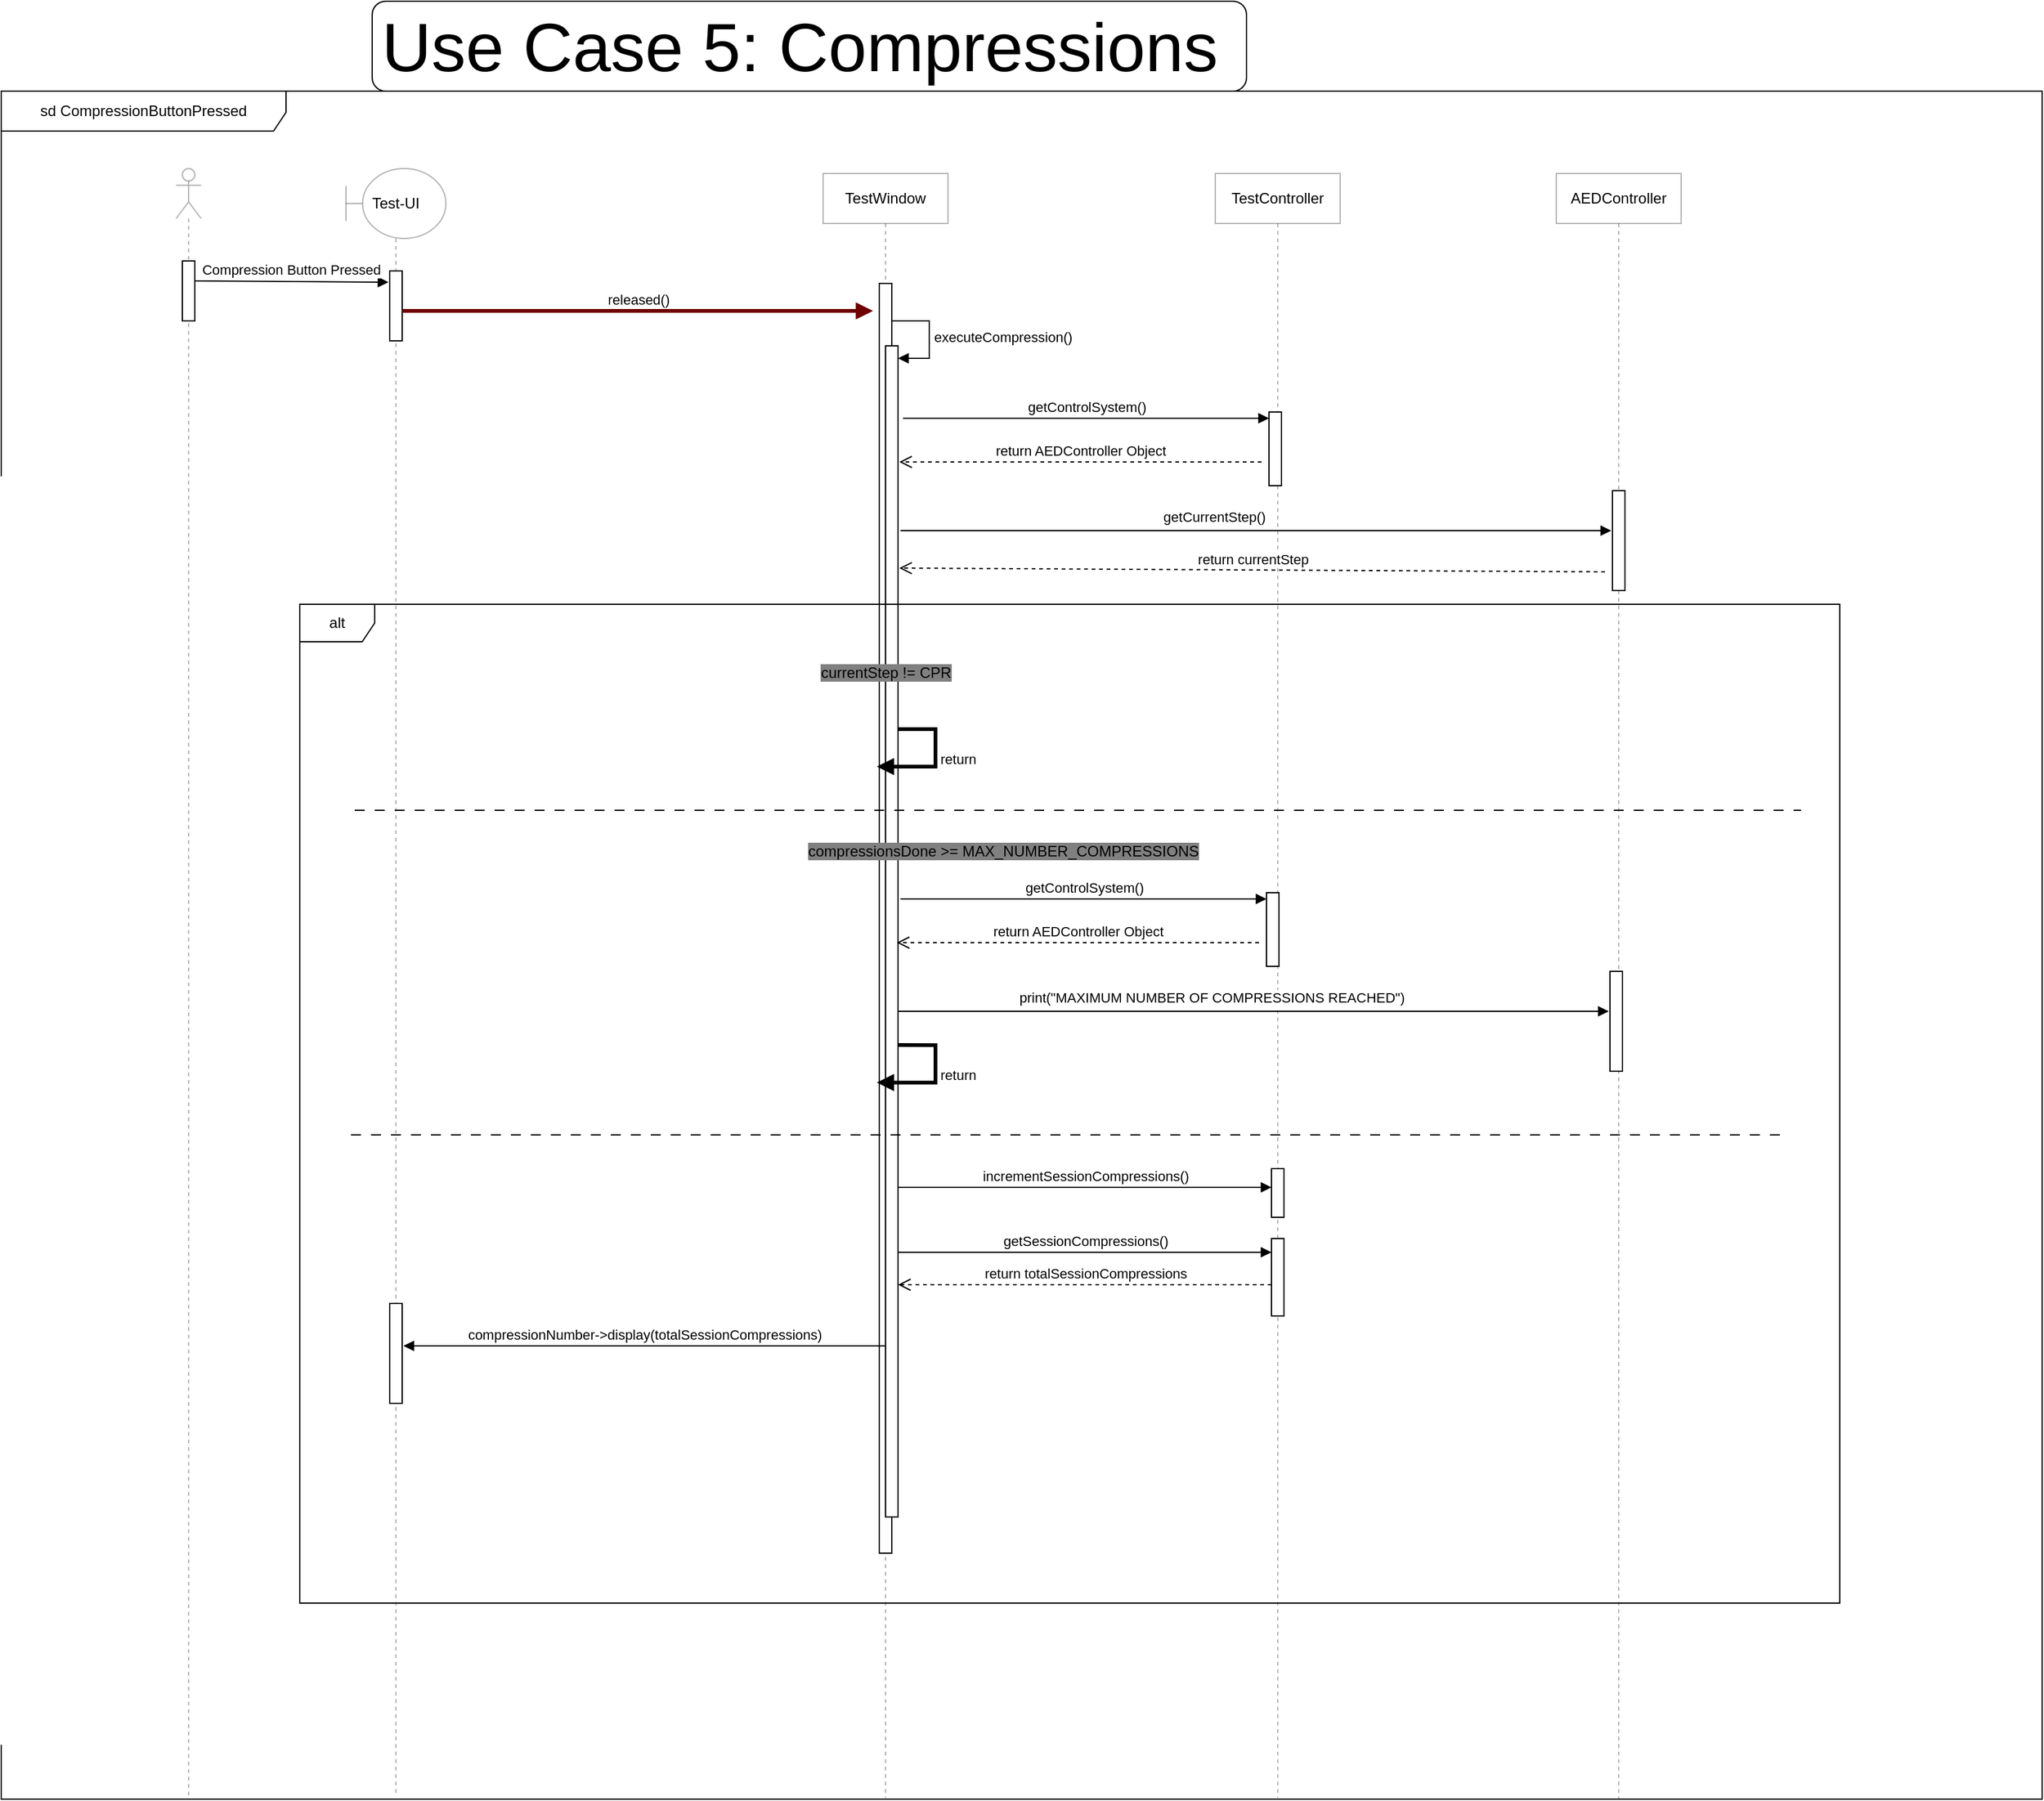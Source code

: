 <mxfile version="22.1.2" type="device">
  <diagram name="Page-1" id="gR8wLcagd-KG0n7rOOvR">
    <mxGraphModel dx="-2619" dy="-1192" grid="0" gridSize="10" guides="1" tooltips="1" connect="1" arrows="1" fold="1" page="0" pageScale="1" pageWidth="1100" pageHeight="850" math="0" shadow="0">
      <root>
        <mxCell id="0" />
        <mxCell id="1" parent="0" />
        <mxCell id="iopelBDr--RElrH_dYT2-1" value="" style="shape=umlLifeline;perimeter=lifelinePerimeter;whiteSpace=wrap;html=1;container=1;dropTarget=0;collapsible=0;recursiveResize=0;outlineConnect=0;portConstraint=eastwest;newEdgeStyle={&quot;curved&quot;:0,&quot;rounded&quot;:0};participant=umlActor;opacity=30;" vertex="1" parent="1">
          <mxGeometry x="4298" y="2385" width="20" height="1304" as="geometry" />
        </mxCell>
        <mxCell id="iopelBDr--RElrH_dYT2-2" value="" style="html=1;points=[[0,0,0,0,5],[0,1,0,0,-5],[1,0,0,0,5],[1,1,0,0,-5]];perimeter=orthogonalPerimeter;outlineConnect=0;targetShapes=umlLifeline;portConstraint=eastwest;newEdgeStyle={&quot;curved&quot;:0,&quot;rounded&quot;:0};" vertex="1" parent="iopelBDr--RElrH_dYT2-1">
          <mxGeometry x="5" y="74" width="10" height="48" as="geometry" />
        </mxCell>
        <mxCell id="iopelBDr--RElrH_dYT2-3" value="TestWindow" style="shape=umlLifeline;perimeter=lifelinePerimeter;whiteSpace=wrap;html=1;container=1;dropTarget=0;collapsible=0;recursiveResize=0;outlineConnect=0;portConstraint=eastwest;newEdgeStyle={&quot;curved&quot;:0,&quot;rounded&quot;:0};opacity=30;" vertex="1" parent="1">
          <mxGeometry x="4816" y="2389" width="100" height="1301" as="geometry" />
        </mxCell>
        <mxCell id="iopelBDr--RElrH_dYT2-4" value="" style="html=1;points=[[0,0,0,0,5],[0,1,0,0,-5],[1,0,0,0,5],[1,1,0,0,-5]];perimeter=orthogonalPerimeter;outlineConnect=0;targetShapes=umlLifeline;portConstraint=eastwest;newEdgeStyle={&quot;curved&quot;:0,&quot;rounded&quot;:0};" vertex="1" parent="iopelBDr--RElrH_dYT2-3">
          <mxGeometry x="45" y="88" width="10" height="1017" as="geometry" />
        </mxCell>
        <mxCell id="iopelBDr--RElrH_dYT2-5" value="" style="html=1;points=[[0,0,0,0,5],[0,1,0,0,-5],[1,0,0,0,5],[1,1,0,0,-5]];perimeter=orthogonalPerimeter;outlineConnect=0;targetShapes=umlLifeline;portConstraint=eastwest;newEdgeStyle={&quot;curved&quot;:0,&quot;rounded&quot;:0};" vertex="1" parent="iopelBDr--RElrH_dYT2-3">
          <mxGeometry x="50" y="138" width="10" height="938" as="geometry" />
        </mxCell>
        <mxCell id="iopelBDr--RElrH_dYT2-6" value="executeCompression()" style="html=1;align=left;spacingLeft=2;endArrow=block;rounded=0;edgeStyle=orthogonalEdgeStyle;curved=0;rounded=0;" edge="1" parent="iopelBDr--RElrH_dYT2-3" target="iopelBDr--RElrH_dYT2-5">
          <mxGeometry relative="1" as="geometry">
            <mxPoint x="55" y="118" as="sourcePoint" />
            <Array as="points">
              <mxPoint x="85" y="148" />
            </Array>
          </mxGeometry>
        </mxCell>
        <mxCell id="iopelBDr--RElrH_dYT2-7" value="Test-UI" style="shape=umlLifeline;perimeter=lifelinePerimeter;whiteSpace=wrap;html=1;container=1;dropTarget=0;collapsible=0;recursiveResize=0;outlineConnect=0;portConstraint=eastwest;newEdgeStyle={&quot;curved&quot;:0,&quot;rounded&quot;:0};participant=umlBoundary;size=56;opacity=30;" vertex="1" parent="1">
          <mxGeometry x="4434" y="2385" width="80" height="1304" as="geometry" />
        </mxCell>
        <mxCell id="iopelBDr--RElrH_dYT2-8" value="" style="html=1;points=[[0,0,0,0,5],[0,1,0,0,-5],[1,0,0,0,5],[1,1,0,0,-5]];perimeter=orthogonalPerimeter;outlineConnect=0;targetShapes=umlLifeline;portConstraint=eastwest;newEdgeStyle={&quot;curved&quot;:0,&quot;rounded&quot;:0};" vertex="1" parent="iopelBDr--RElrH_dYT2-7">
          <mxGeometry x="35" y="82" width="10" height="56" as="geometry" />
        </mxCell>
        <mxCell id="iopelBDr--RElrH_dYT2-9" value="" style="html=1;points=[[0,0,0,0,5],[0,1,0,0,-5],[1,0,0,0,5],[1,1,0,0,-5]];perimeter=orthogonalPerimeter;outlineConnect=0;targetShapes=umlLifeline;portConstraint=eastwest;newEdgeStyle={&quot;curved&quot;:0,&quot;rounded&quot;:0};" vertex="1" parent="iopelBDr--RElrH_dYT2-7">
          <mxGeometry x="35" y="909" width="10" height="80" as="geometry" />
        </mxCell>
        <mxCell id="iopelBDr--RElrH_dYT2-10" value="Compression Button Pressed" style="html=1;verticalAlign=bottom;endArrow=block;curved=0;rounded=0;" edge="1" parent="1">
          <mxGeometry width="80" relative="1" as="geometry">
            <mxPoint x="4313" y="2475" as="sourcePoint" />
            <mxPoint x="4468" y="2476" as="targetPoint" />
          </mxGeometry>
        </mxCell>
        <mxCell id="iopelBDr--RElrH_dYT2-11" value="released()" style="html=1;verticalAlign=bottom;endArrow=block;curved=0;rounded=0;fillColor=#a20025;strokeColor=#6F0000;strokeWidth=3;" edge="1" parent="1" source="iopelBDr--RElrH_dYT2-8">
          <mxGeometry width="80" relative="1" as="geometry">
            <mxPoint x="4683" y="2496" as="sourcePoint" />
            <mxPoint x="4856" y="2499" as="targetPoint" />
          </mxGeometry>
        </mxCell>
        <mxCell id="iopelBDr--RElrH_dYT2-12" value="TestController" style="shape=umlLifeline;perimeter=lifelinePerimeter;whiteSpace=wrap;html=1;container=1;dropTarget=0;collapsible=0;recursiveResize=0;outlineConnect=0;portConstraint=eastwest;newEdgeStyle={&quot;curved&quot;:0,&quot;rounded&quot;:0};opacity=30;" vertex="1" parent="1">
          <mxGeometry x="5130" y="2389" width="100" height="1301" as="geometry" />
        </mxCell>
        <mxCell id="iopelBDr--RElrH_dYT2-13" value="" style="html=1;points=[[0,0,0,0,5],[0,1,0,0,-5],[1,0,0,0,5],[1,1,0,0,-5]];perimeter=orthogonalPerimeter;outlineConnect=0;targetShapes=umlLifeline;portConstraint=eastwest;newEdgeStyle={&quot;curved&quot;:0,&quot;rounded&quot;:0};" vertex="1" parent="iopelBDr--RElrH_dYT2-12">
          <mxGeometry x="43" y="191" width="10" height="59" as="geometry" />
        </mxCell>
        <mxCell id="iopelBDr--RElrH_dYT2-14" value="AEDController" style="shape=umlLifeline;perimeter=lifelinePerimeter;whiteSpace=wrap;html=1;container=1;dropTarget=0;collapsible=0;recursiveResize=0;outlineConnect=0;portConstraint=eastwest;newEdgeStyle={&quot;curved&quot;:0,&quot;rounded&quot;:0};opacity=30;" vertex="1" parent="1">
          <mxGeometry x="5403" y="2389" width="100" height="1302" as="geometry" />
        </mxCell>
        <mxCell id="iopelBDr--RElrH_dYT2-15" value="" style="html=1;points=[[0,0,0,0,5],[0,1,0,0,-5],[1,0,0,0,5],[1,1,0,0,-5]];perimeter=orthogonalPerimeter;outlineConnect=0;targetShapes=umlLifeline;portConstraint=eastwest;newEdgeStyle={&quot;curved&quot;:0,&quot;rounded&quot;:0};" vertex="1" parent="iopelBDr--RElrH_dYT2-14">
          <mxGeometry x="45" y="254" width="10" height="80" as="geometry" />
        </mxCell>
        <mxCell id="iopelBDr--RElrH_dYT2-16" value="getControlSystem()" style="html=1;verticalAlign=bottom;endArrow=block;curved=0;rounded=0;entryX=0;entryY=0;entryDx=0;entryDy=5;" edge="1" parent="1" target="iopelBDr--RElrH_dYT2-13">
          <mxGeometry relative="1" as="geometry">
            <mxPoint x="4880" y="2585" as="sourcePoint" />
          </mxGeometry>
        </mxCell>
        <mxCell id="iopelBDr--RElrH_dYT2-17" value="return AEDController Object" style="html=1;verticalAlign=bottom;endArrow=open;dashed=1;endSize=8;curved=0;rounded=0;" edge="1" parent="1">
          <mxGeometry relative="1" as="geometry">
            <mxPoint x="4877" y="2620" as="targetPoint" />
            <mxPoint x="5167" y="2620" as="sourcePoint" />
            <Array as="points">
              <mxPoint x="5114" y="2620" />
            </Array>
          </mxGeometry>
        </mxCell>
        <mxCell id="iopelBDr--RElrH_dYT2-18" value="getCurrentStep()" style="html=1;verticalAlign=bottom;endArrow=block;curved=0;rounded=0;" edge="1" parent="1">
          <mxGeometry x="-0.119" y="2" width="80" relative="1" as="geometry">
            <mxPoint x="4878" y="2675" as="sourcePoint" />
            <mxPoint x="5447" y="2675" as="targetPoint" />
            <mxPoint as="offset" />
          </mxGeometry>
        </mxCell>
        <mxCell id="iopelBDr--RElrH_dYT2-19" value="return currentStep" style="html=1;verticalAlign=bottom;endArrow=open;dashed=1;endSize=8;curved=0;rounded=0;" edge="1" parent="1">
          <mxGeometry relative="1" as="geometry">
            <mxPoint x="5442" y="2708" as="sourcePoint" />
            <mxPoint x="4877" y="2705" as="targetPoint" />
          </mxGeometry>
        </mxCell>
        <mxCell id="iopelBDr--RElrH_dYT2-20" value="alt" style="shape=umlFrame;whiteSpace=wrap;html=1;pointerEvents=0;" vertex="1" parent="1">
          <mxGeometry x="4397" y="2734" width="1233" height="800" as="geometry" />
        </mxCell>
        <mxCell id="iopelBDr--RElrH_dYT2-21" value="&lt;span style=&quot;background-color: rgb(128, 128, 128);&quot;&gt;currentStep != CPR&lt;/span&gt;" style="text;html=1;align=center;verticalAlign=middle;resizable=0;points=[];autosize=1;strokeColor=none;fillColor=none;" vertex="1" parent="1">
          <mxGeometry x="4805" y="2776" width="122" height="26" as="geometry" />
        </mxCell>
        <mxCell id="iopelBDr--RElrH_dYT2-22" value="return" style="html=1;align=left;spacingLeft=2;endArrow=block;rounded=0;edgeStyle=orthogonalEdgeStyle;curved=0;rounded=0;strokeWidth=3;" edge="1" parent="1">
          <mxGeometry relative="1" as="geometry">
            <mxPoint x="4876" y="2834" as="sourcePoint" />
            <Array as="points">
              <mxPoint x="4906" y="2834" />
              <mxPoint x="4906" y="2864" />
            </Array>
            <mxPoint x="4859" y="2864" as="targetPoint" />
          </mxGeometry>
        </mxCell>
        <mxCell id="iopelBDr--RElrH_dYT2-23" value="&lt;span style=&quot;background-color: rgb(128, 128, 128);&quot;&gt;compressionsDone &amp;gt;= MAX_NUMBER_COMPRESSIONS&lt;/span&gt;" style="text;html=1;align=center;verticalAlign=middle;resizable=0;points=[];autosize=1;strokeColor=none;fillColor=none;" vertex="1" parent="1">
          <mxGeometry x="4794" y="2918.5" width="331" height="26" as="geometry" />
        </mxCell>
        <mxCell id="iopelBDr--RElrH_dYT2-24" value="" style="html=1;points=[[0,0,0,0,5],[0,1,0,0,-5],[1,0,0,0,5],[1,1,0,0,-5]];perimeter=orthogonalPerimeter;outlineConnect=0;targetShapes=umlLifeline;portConstraint=eastwest;newEdgeStyle={&quot;curved&quot;:0,&quot;rounded&quot;:0};" vertex="1" parent="1">
          <mxGeometry x="5171" y="2965" width="10" height="59" as="geometry" />
        </mxCell>
        <mxCell id="iopelBDr--RElrH_dYT2-25" value="" style="html=1;points=[[0,0,0,0,5],[0,1,0,0,-5],[1,0,0,0,5],[1,1,0,0,-5]];perimeter=orthogonalPerimeter;outlineConnect=0;targetShapes=umlLifeline;portConstraint=eastwest;newEdgeStyle={&quot;curved&quot;:0,&quot;rounded&quot;:0};" vertex="1" parent="1">
          <mxGeometry x="5446" y="3028" width="10" height="80" as="geometry" />
        </mxCell>
        <mxCell id="iopelBDr--RElrH_dYT2-26" value="getControlSystem()" style="html=1;verticalAlign=bottom;endArrow=block;curved=0;rounded=0;entryX=0;entryY=0;entryDx=0;entryDy=5;" edge="1" parent="1" target="iopelBDr--RElrH_dYT2-24">
          <mxGeometry relative="1" as="geometry">
            <mxPoint x="4878" y="2970" as="sourcePoint" />
          </mxGeometry>
        </mxCell>
        <mxCell id="iopelBDr--RElrH_dYT2-27" value="return AEDController Object" style="html=1;verticalAlign=bottom;endArrow=open;dashed=1;endSize=8;curved=0;rounded=0;" edge="1" parent="1">
          <mxGeometry relative="1" as="geometry">
            <mxPoint x="4875" y="3005" as="targetPoint" />
            <mxPoint x="5165" y="3005" as="sourcePoint" />
            <Array as="points">
              <mxPoint x="5112" y="3005" />
            </Array>
          </mxGeometry>
        </mxCell>
        <mxCell id="iopelBDr--RElrH_dYT2-28" value="print(&quot;MAXIMUM NUMBER OF COMPRESSIONS REACHED&quot;)" style="html=1;verticalAlign=bottom;endArrow=block;curved=0;rounded=0;" edge="1" parent="1">
          <mxGeometry x="-0.119" y="2" width="80" relative="1" as="geometry">
            <mxPoint x="4876" y="3060" as="sourcePoint" />
            <mxPoint x="5445" y="3060" as="targetPoint" />
            <mxPoint as="offset" />
          </mxGeometry>
        </mxCell>
        <mxCell id="iopelBDr--RElrH_dYT2-29" value="return" style="html=1;align=left;spacingLeft=2;endArrow=block;rounded=0;edgeStyle=orthogonalEdgeStyle;curved=0;rounded=0;strokeWidth=3;" edge="1" parent="1">
          <mxGeometry relative="1" as="geometry">
            <mxPoint x="4876" y="3087.05" as="sourcePoint" />
            <Array as="points">
              <mxPoint x="4906" y="3087.05" />
              <mxPoint x="4906" y="3117.05" />
            </Array>
            <mxPoint x="4859" y="3117.05" as="targetPoint" />
          </mxGeometry>
        </mxCell>
        <mxCell id="iopelBDr--RElrH_dYT2-30" value="" style="line;strokeWidth=1;fillColor=none;align=left;verticalAlign=middle;spacingTop=-1;spacingLeft=3;spacingRight=3;rotatable=0;labelPosition=right;points=[];portConstraint=eastwest;strokeColor=inherit;dashed=1;dashPattern=8 8;" vertex="1" parent="1">
          <mxGeometry x="4441" y="2895" width="1158" height="8" as="geometry" />
        </mxCell>
        <mxCell id="iopelBDr--RElrH_dYT2-31" value="" style="line;strokeWidth=1;fillColor=none;align=left;verticalAlign=middle;spacingTop=-1;spacingLeft=3;spacingRight=3;rotatable=0;labelPosition=right;points=[];portConstraint=eastwest;strokeColor=inherit;dashed=1;dashPattern=8 8;" vertex="1" parent="1">
          <mxGeometry x="4438" y="3155" width="1145" height="8" as="geometry" />
        </mxCell>
        <mxCell id="iopelBDr--RElrH_dYT2-32" value="" style="html=1;points=[[0,0,0,0,5],[0,1,0,0,-5],[1,0,0,0,5],[1,1,0,0,-5]];perimeter=orthogonalPerimeter;outlineConnect=0;targetShapes=umlLifeline;portConstraint=eastwest;newEdgeStyle={&quot;curved&quot;:0,&quot;rounded&quot;:0};" vertex="1" parent="1">
          <mxGeometry x="5175" y="3186" width="10" height="39" as="geometry" />
        </mxCell>
        <mxCell id="iopelBDr--RElrH_dYT2-33" value="incrementSessionCompressions()" style="html=1;verticalAlign=bottom;endArrow=block;curved=0;rounded=0;" edge="1" parent="1">
          <mxGeometry width="80" relative="1" as="geometry">
            <mxPoint x="4876" y="3201" as="sourcePoint" />
            <mxPoint x="5175" y="3201" as="targetPoint" />
          </mxGeometry>
        </mxCell>
        <mxCell id="iopelBDr--RElrH_dYT2-34" value="" style="html=1;points=[[0,0,0,0,5],[0,1,0,0,-5],[1,0,0,0,5],[1,1,0,0,-5]];perimeter=orthogonalPerimeter;outlineConnect=0;targetShapes=umlLifeline;portConstraint=eastwest;newEdgeStyle={&quot;curved&quot;:0,&quot;rounded&quot;:0};" vertex="1" parent="1">
          <mxGeometry x="5175" y="3242" width="10" height="62" as="geometry" />
        </mxCell>
        <mxCell id="iopelBDr--RElrH_dYT2-35" value="getSessionCompressions()" style="html=1;verticalAlign=bottom;endArrow=block;curved=0;rounded=0;" edge="1" parent="1">
          <mxGeometry width="80" relative="1" as="geometry">
            <mxPoint x="4876" y="3253" as="sourcePoint" />
            <mxPoint x="5175" y="3253" as="targetPoint" />
          </mxGeometry>
        </mxCell>
        <mxCell id="iopelBDr--RElrH_dYT2-36" value="return totalSessionCompressions" style="html=1;verticalAlign=bottom;endArrow=open;dashed=1;endSize=8;curved=0;rounded=0;" edge="1" parent="1">
          <mxGeometry relative="1" as="geometry">
            <mxPoint x="5175" y="3279" as="sourcePoint" />
            <mxPoint x="4876" y="3279" as="targetPoint" />
          </mxGeometry>
        </mxCell>
        <mxCell id="iopelBDr--RElrH_dYT2-37" value="compressionNumber-&amp;gt;display(totalSessionCompressions)" style="html=1;verticalAlign=bottom;endArrow=block;curved=0;rounded=0;" edge="1" parent="1">
          <mxGeometry width="80" relative="1" as="geometry">
            <mxPoint x="4866" y="3328" as="sourcePoint" />
            <mxPoint x="4480" y="3328" as="targetPoint" />
          </mxGeometry>
        </mxCell>
        <mxCell id="iopelBDr--RElrH_dYT2-38" value="sd CompressionButtonPressed" style="shape=umlFrame;whiteSpace=wrap;html=1;pointerEvents=0;width=228;height=32;" vertex="1" parent="1">
          <mxGeometry x="4158" y="2323" width="1634" height="1368" as="geometry" />
        </mxCell>
        <mxCell id="iopelBDr--RElrH_dYT2-39" value="&lt;font style=&quot;font-size: 55px;&quot;&gt;Use Case 5: Compressions&amp;nbsp;&lt;/font&gt;" style="rounded=1;whiteSpace=wrap;html=1;" vertex="1" parent="1">
          <mxGeometry x="4455" y="2251" width="700" height="72" as="geometry" />
        </mxCell>
      </root>
    </mxGraphModel>
  </diagram>
</mxfile>
